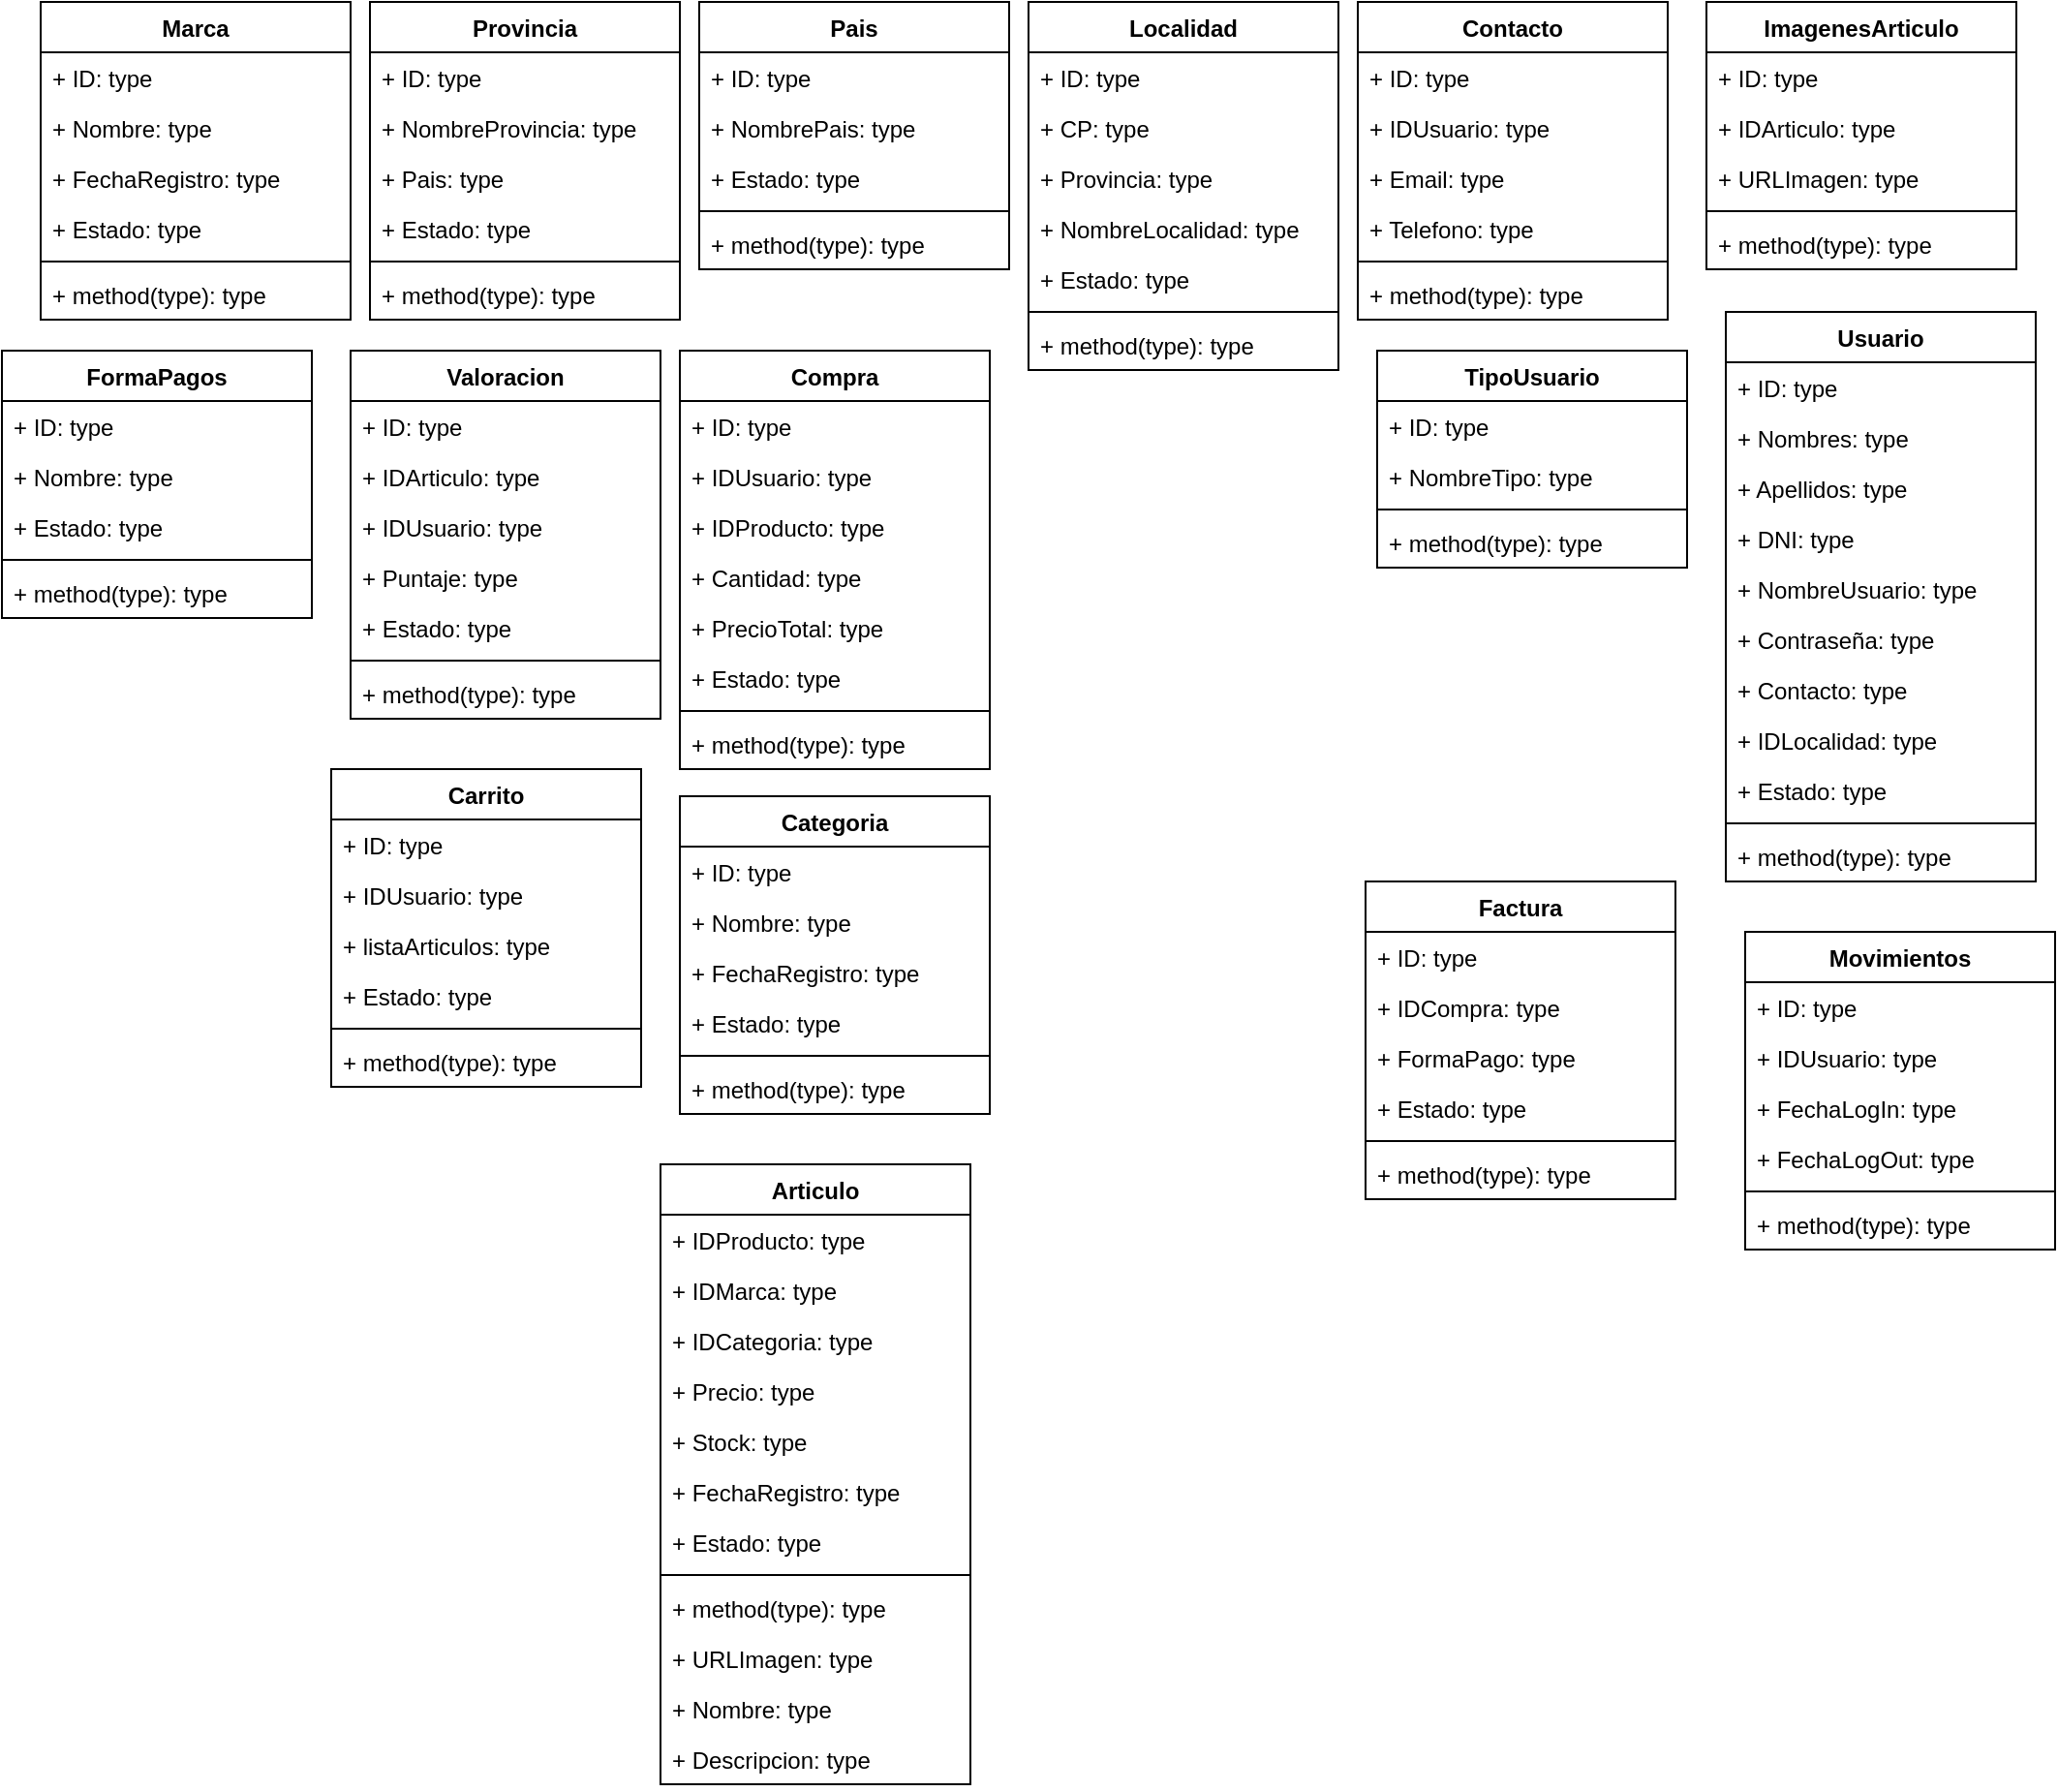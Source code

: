 <mxfile version="19.0.3" type="device"><diagram id="C5RBs43oDa-KdzZeNtuy" name="Page-1"><mxGraphModel dx="2009" dy="1751" grid="1" gridSize="10" guides="1" tooltips="1" connect="1" arrows="1" fold="1" page="1" pageScale="1" pageWidth="827" pageHeight="1169" math="0" shadow="0"><root><mxCell id="WIyWlLk6GJQsqaUBKTNV-0"/><mxCell id="WIyWlLk6GJQsqaUBKTNV-1" parent="WIyWlLk6GJQsqaUBKTNV-0"/><mxCell id="viKCft9GVTSBlBhjGcUB-1" value="Articulo" style="swimlane;fontStyle=1;align=center;verticalAlign=top;childLayout=stackLayout;horizontal=1;startSize=26;horizontalStack=0;resizeParent=1;resizeParentMax=0;resizeLast=0;collapsible=1;marginBottom=0;" parent="WIyWlLk6GJQsqaUBKTNV-1" vertex="1"><mxGeometry x="50" y="90" width="160" height="320" as="geometry"/></mxCell><mxCell id="viKCft9GVTSBlBhjGcUB-2" value="+ IDProducto: type" style="text;strokeColor=none;fillColor=none;align=left;verticalAlign=top;spacingLeft=4;spacingRight=4;overflow=hidden;rotatable=0;points=[[0,0.5],[1,0.5]];portConstraint=eastwest;" parent="viKCft9GVTSBlBhjGcUB-1" vertex="1"><mxGeometry y="26" width="160" height="26" as="geometry"/></mxCell><mxCell id="viKCft9GVTSBlBhjGcUB-24" value="+ IDMarca: type" style="text;strokeColor=none;fillColor=none;align=left;verticalAlign=top;spacingLeft=4;spacingRight=4;overflow=hidden;rotatable=0;points=[[0,0.5],[1,0.5]];portConstraint=eastwest;" parent="viKCft9GVTSBlBhjGcUB-1" vertex="1"><mxGeometry y="52" width="160" height="26" as="geometry"/></mxCell><mxCell id="viKCft9GVTSBlBhjGcUB-28" value="+ IDCategoria: type" style="text;strokeColor=none;fillColor=none;align=left;verticalAlign=top;spacingLeft=4;spacingRight=4;overflow=hidden;rotatable=0;points=[[0,0.5],[1,0.5]];portConstraint=eastwest;" parent="viKCft9GVTSBlBhjGcUB-1" vertex="1"><mxGeometry y="78" width="160" height="26" as="geometry"/></mxCell><mxCell id="viKCft9GVTSBlBhjGcUB-27" value="+ Precio: type" style="text;strokeColor=none;fillColor=none;align=left;verticalAlign=top;spacingLeft=4;spacingRight=4;overflow=hidden;rotatable=0;points=[[0,0.5],[1,0.5]];portConstraint=eastwest;" parent="viKCft9GVTSBlBhjGcUB-1" vertex="1"><mxGeometry y="104" width="160" height="26" as="geometry"/></mxCell><mxCell id="viKCft9GVTSBlBhjGcUB-21" value="+ Stock: type" style="text;strokeColor=none;fillColor=none;align=left;verticalAlign=top;spacingLeft=4;spacingRight=4;overflow=hidden;rotatable=0;points=[[0,0.5],[1,0.5]];portConstraint=eastwest;" parent="viKCft9GVTSBlBhjGcUB-1" vertex="1"><mxGeometry y="130" width="160" height="26" as="geometry"/></mxCell><mxCell id="viKCft9GVTSBlBhjGcUB-29" value="+ FechaRegistro: type" style="text;strokeColor=none;fillColor=none;align=left;verticalAlign=top;spacingLeft=4;spacingRight=4;overflow=hidden;rotatable=0;points=[[0,0.5],[1,0.5]];portConstraint=eastwest;" parent="viKCft9GVTSBlBhjGcUB-1" vertex="1"><mxGeometry y="156" width="160" height="26" as="geometry"/></mxCell><mxCell id="viKCft9GVTSBlBhjGcUB-31" value="+ Estado: type" style="text;strokeColor=none;fillColor=none;align=left;verticalAlign=top;spacingLeft=4;spacingRight=4;overflow=hidden;rotatable=0;points=[[0,0.5],[1,0.5]];portConstraint=eastwest;" parent="viKCft9GVTSBlBhjGcUB-1" vertex="1"><mxGeometry y="182" width="160" height="26" as="geometry"/></mxCell><mxCell id="viKCft9GVTSBlBhjGcUB-3" value="" style="line;strokeWidth=1;fillColor=none;align=left;verticalAlign=middle;spacingTop=-1;spacingLeft=3;spacingRight=3;rotatable=0;labelPosition=right;points=[];portConstraint=eastwest;" parent="viKCft9GVTSBlBhjGcUB-1" vertex="1"><mxGeometry y="208" width="160" height="8" as="geometry"/></mxCell><mxCell id="viKCft9GVTSBlBhjGcUB-4" value="+ method(type): type" style="text;strokeColor=none;fillColor=none;align=left;verticalAlign=top;spacingLeft=4;spacingRight=4;overflow=hidden;rotatable=0;points=[[0,0.5],[1,0.5]];portConstraint=eastwest;" parent="viKCft9GVTSBlBhjGcUB-1" vertex="1"><mxGeometry y="216" width="160" height="26" as="geometry"/></mxCell><mxCell id="viKCft9GVTSBlBhjGcUB-22" value="+ URLImagen: type" style="text;strokeColor=none;fillColor=none;align=left;verticalAlign=top;spacingLeft=4;spacingRight=4;overflow=hidden;rotatable=0;points=[[0,0.5],[1,0.5]];portConstraint=eastwest;" parent="viKCft9GVTSBlBhjGcUB-1" vertex="1"><mxGeometry y="242" width="160" height="26" as="geometry"/></mxCell><mxCell id="viKCft9GVTSBlBhjGcUB-26" value="+ Nombre: type" style="text;strokeColor=none;fillColor=none;align=left;verticalAlign=top;spacingLeft=4;spacingRight=4;overflow=hidden;rotatable=0;points=[[0,0.5],[1,0.5]];portConstraint=eastwest;" parent="viKCft9GVTSBlBhjGcUB-1" vertex="1"><mxGeometry y="268" width="160" height="26" as="geometry"/></mxCell><mxCell id="viKCft9GVTSBlBhjGcUB-23" value="+ Descripcion: type" style="text;strokeColor=none;fillColor=none;align=left;verticalAlign=top;spacingLeft=4;spacingRight=4;overflow=hidden;rotatable=0;points=[[0,0.5],[1,0.5]];portConstraint=eastwest;" parent="viKCft9GVTSBlBhjGcUB-1" vertex="1"><mxGeometry y="294" width="160" height="26" as="geometry"/></mxCell><mxCell id="viKCft9GVTSBlBhjGcUB-5" value="Marca" style="swimlane;fontStyle=1;align=center;verticalAlign=top;childLayout=stackLayout;horizontal=1;startSize=26;horizontalStack=0;resizeParent=1;resizeParentMax=0;resizeLast=0;collapsible=1;marginBottom=0;" parent="WIyWlLk6GJQsqaUBKTNV-1" vertex="1"><mxGeometry x="-270" y="-510" width="160" height="164" as="geometry"/></mxCell><mxCell id="viKCft9GVTSBlBhjGcUB-6" value="+ ID: type" style="text;strokeColor=none;fillColor=none;align=left;verticalAlign=top;spacingLeft=4;spacingRight=4;overflow=hidden;rotatable=0;points=[[0,0.5],[1,0.5]];portConstraint=eastwest;" parent="viKCft9GVTSBlBhjGcUB-5" vertex="1"><mxGeometry y="26" width="160" height="26" as="geometry"/></mxCell><mxCell id="viKCft9GVTSBlBhjGcUB-34" value="+ Nombre: type" style="text;strokeColor=none;fillColor=none;align=left;verticalAlign=top;spacingLeft=4;spacingRight=4;overflow=hidden;rotatable=0;points=[[0,0.5],[1,0.5]];portConstraint=eastwest;" parent="viKCft9GVTSBlBhjGcUB-5" vertex="1"><mxGeometry y="52" width="160" height="26" as="geometry"/></mxCell><mxCell id="viKCft9GVTSBlBhjGcUB-35" value="+ FechaRegistro: type" style="text;strokeColor=none;fillColor=none;align=left;verticalAlign=top;spacingLeft=4;spacingRight=4;overflow=hidden;rotatable=0;points=[[0,0.5],[1,0.5]];portConstraint=eastwest;" parent="viKCft9GVTSBlBhjGcUB-5" vertex="1"><mxGeometry y="78" width="160" height="26" as="geometry"/></mxCell><mxCell id="viKCft9GVTSBlBhjGcUB-33" value="+ Estado: type" style="text;strokeColor=none;fillColor=none;align=left;verticalAlign=top;spacingLeft=4;spacingRight=4;overflow=hidden;rotatable=0;points=[[0,0.5],[1,0.5]];portConstraint=eastwest;" parent="viKCft9GVTSBlBhjGcUB-5" vertex="1"><mxGeometry y="104" width="160" height="26" as="geometry"/></mxCell><mxCell id="viKCft9GVTSBlBhjGcUB-7" value="" style="line;strokeWidth=1;fillColor=none;align=left;verticalAlign=middle;spacingTop=-1;spacingLeft=3;spacingRight=3;rotatable=0;labelPosition=right;points=[];portConstraint=eastwest;" parent="viKCft9GVTSBlBhjGcUB-5" vertex="1"><mxGeometry y="130" width="160" height="8" as="geometry"/></mxCell><mxCell id="viKCft9GVTSBlBhjGcUB-8" value="+ method(type): type" style="text;strokeColor=none;fillColor=none;align=left;verticalAlign=top;spacingLeft=4;spacingRight=4;overflow=hidden;rotatable=0;points=[[0,0.5],[1,0.5]];portConstraint=eastwest;" parent="viKCft9GVTSBlBhjGcUB-5" vertex="1"><mxGeometry y="138" width="160" height="26" as="geometry"/></mxCell><mxCell id="viKCft9GVTSBlBhjGcUB-9" value="Categoria" style="swimlane;fontStyle=1;align=center;verticalAlign=top;childLayout=stackLayout;horizontal=1;startSize=26;horizontalStack=0;resizeParent=1;resizeParentMax=0;resizeLast=0;collapsible=1;marginBottom=0;" parent="WIyWlLk6GJQsqaUBKTNV-1" vertex="1"><mxGeometry x="60" y="-100" width="160" height="164" as="geometry"/></mxCell><mxCell id="viKCft9GVTSBlBhjGcUB-10" value="+ ID: type" style="text;strokeColor=none;fillColor=none;align=left;verticalAlign=top;spacingLeft=4;spacingRight=4;overflow=hidden;rotatable=0;points=[[0,0.5],[1,0.5]];portConstraint=eastwest;" parent="viKCft9GVTSBlBhjGcUB-9" vertex="1"><mxGeometry y="26" width="160" height="26" as="geometry"/></mxCell><mxCell id="viKCft9GVTSBlBhjGcUB-36" value="+ Nombre: type" style="text;strokeColor=none;fillColor=none;align=left;verticalAlign=top;spacingLeft=4;spacingRight=4;overflow=hidden;rotatable=0;points=[[0,0.5],[1,0.5]];portConstraint=eastwest;" parent="viKCft9GVTSBlBhjGcUB-9" vertex="1"><mxGeometry y="52" width="160" height="26" as="geometry"/></mxCell><mxCell id="viKCft9GVTSBlBhjGcUB-37" value="+ FechaRegistro: type" style="text;strokeColor=none;fillColor=none;align=left;verticalAlign=top;spacingLeft=4;spacingRight=4;overflow=hidden;rotatable=0;points=[[0,0.5],[1,0.5]];portConstraint=eastwest;" parent="viKCft9GVTSBlBhjGcUB-9" vertex="1"><mxGeometry y="78" width="160" height="26" as="geometry"/></mxCell><mxCell id="viKCft9GVTSBlBhjGcUB-38" value="+ Estado: type" style="text;strokeColor=none;fillColor=none;align=left;verticalAlign=top;spacingLeft=4;spacingRight=4;overflow=hidden;rotatable=0;points=[[0,0.5],[1,0.5]];portConstraint=eastwest;" parent="viKCft9GVTSBlBhjGcUB-9" vertex="1"><mxGeometry y="104" width="160" height="26" as="geometry"/></mxCell><mxCell id="viKCft9GVTSBlBhjGcUB-11" value="" style="line;strokeWidth=1;fillColor=none;align=left;verticalAlign=middle;spacingTop=-1;spacingLeft=3;spacingRight=3;rotatable=0;labelPosition=right;points=[];portConstraint=eastwest;" parent="viKCft9GVTSBlBhjGcUB-9" vertex="1"><mxGeometry y="130" width="160" height="8" as="geometry"/></mxCell><mxCell id="viKCft9GVTSBlBhjGcUB-12" value="+ method(type): type" style="text;strokeColor=none;fillColor=none;align=left;verticalAlign=top;spacingLeft=4;spacingRight=4;overflow=hidden;rotatable=0;points=[[0,0.5],[1,0.5]];portConstraint=eastwest;" parent="viKCft9GVTSBlBhjGcUB-9" vertex="1"><mxGeometry y="138" width="160" height="26" as="geometry"/></mxCell><mxCell id="viKCft9GVTSBlBhjGcUB-13" value="Carrito" style="swimlane;fontStyle=1;align=center;verticalAlign=top;childLayout=stackLayout;horizontal=1;startSize=26;horizontalStack=0;resizeParent=1;resizeParentMax=0;resizeLast=0;collapsible=1;marginBottom=0;" parent="WIyWlLk6GJQsqaUBKTNV-1" vertex="1"><mxGeometry x="-120" y="-114" width="160" height="164" as="geometry"/></mxCell><mxCell id="viKCft9GVTSBlBhjGcUB-14" value="+ ID: type" style="text;strokeColor=none;fillColor=none;align=left;verticalAlign=top;spacingLeft=4;spacingRight=4;overflow=hidden;rotatable=0;points=[[0,0.5],[1,0.5]];portConstraint=eastwest;" parent="viKCft9GVTSBlBhjGcUB-13" vertex="1"><mxGeometry y="26" width="160" height="26" as="geometry"/></mxCell><mxCell id="viKCft9GVTSBlBhjGcUB-39" value="+ IDUsuario: type" style="text;strokeColor=none;fillColor=none;align=left;verticalAlign=top;spacingLeft=4;spacingRight=4;overflow=hidden;rotatable=0;points=[[0,0.5],[1,0.5]];portConstraint=eastwest;" parent="viKCft9GVTSBlBhjGcUB-13" vertex="1"><mxGeometry y="52" width="160" height="26" as="geometry"/></mxCell><mxCell id="viKCft9GVTSBlBhjGcUB-40" value="+ listaArticulos: type" style="text;strokeColor=none;fillColor=none;align=left;verticalAlign=top;spacingLeft=4;spacingRight=4;overflow=hidden;rotatable=0;points=[[0,0.5],[1,0.5]];portConstraint=eastwest;" parent="viKCft9GVTSBlBhjGcUB-13" vertex="1"><mxGeometry y="78" width="160" height="26" as="geometry"/></mxCell><mxCell id="xOMj_ARB8Mjc3hyFYVO3-38" value="+ Estado: type" style="text;strokeColor=none;fillColor=none;align=left;verticalAlign=top;spacingLeft=4;spacingRight=4;overflow=hidden;rotatable=0;points=[[0,0.5],[1,0.5]];portConstraint=eastwest;" parent="viKCft9GVTSBlBhjGcUB-13" vertex="1"><mxGeometry y="104" width="160" height="26" as="geometry"/></mxCell><mxCell id="viKCft9GVTSBlBhjGcUB-15" value="" style="line;strokeWidth=1;fillColor=none;align=left;verticalAlign=middle;spacingTop=-1;spacingLeft=3;spacingRight=3;rotatable=0;labelPosition=right;points=[];portConstraint=eastwest;" parent="viKCft9GVTSBlBhjGcUB-13" vertex="1"><mxGeometry y="130" width="160" height="8" as="geometry"/></mxCell><mxCell id="viKCft9GVTSBlBhjGcUB-16" value="+ method(type): type" style="text;strokeColor=none;fillColor=none;align=left;verticalAlign=top;spacingLeft=4;spacingRight=4;overflow=hidden;rotatable=0;points=[[0,0.5],[1,0.5]];portConstraint=eastwest;" parent="viKCft9GVTSBlBhjGcUB-13" vertex="1"><mxGeometry y="138" width="160" height="26" as="geometry"/></mxCell><mxCell id="viKCft9GVTSBlBhjGcUB-17" value="Compra" style="swimlane;fontStyle=1;align=center;verticalAlign=top;childLayout=stackLayout;horizontal=1;startSize=26;horizontalStack=0;resizeParent=1;resizeParentMax=0;resizeLast=0;collapsible=1;marginBottom=0;" parent="WIyWlLk6GJQsqaUBKTNV-1" vertex="1"><mxGeometry x="60" y="-330" width="160" height="216" as="geometry"/></mxCell><mxCell id="viKCft9GVTSBlBhjGcUB-18" value="+ ID: type" style="text;strokeColor=none;fillColor=none;align=left;verticalAlign=top;spacingLeft=4;spacingRight=4;overflow=hidden;rotatable=0;points=[[0,0.5],[1,0.5]];portConstraint=eastwest;" parent="viKCft9GVTSBlBhjGcUB-17" vertex="1"><mxGeometry y="26" width="160" height="26" as="geometry"/></mxCell><mxCell id="xOMj_ARB8Mjc3hyFYVO3-39" value="+ IDUsuario: type" style="text;strokeColor=none;fillColor=none;align=left;verticalAlign=top;spacingLeft=4;spacingRight=4;overflow=hidden;rotatable=0;points=[[0,0.5],[1,0.5]];portConstraint=eastwest;" parent="viKCft9GVTSBlBhjGcUB-17" vertex="1"><mxGeometry y="52" width="160" height="26" as="geometry"/></mxCell><mxCell id="xOMj_ARB8Mjc3hyFYVO3-55" value="+ IDProducto: type" style="text;strokeColor=none;fillColor=none;align=left;verticalAlign=top;spacingLeft=4;spacingRight=4;overflow=hidden;rotatable=0;points=[[0,0.5],[1,0.5]];portConstraint=eastwest;" parent="viKCft9GVTSBlBhjGcUB-17" vertex="1"><mxGeometry y="78" width="160" height="26" as="geometry"/></mxCell><mxCell id="xOMj_ARB8Mjc3hyFYVO3-43" value="+ Cantidad: type" style="text;strokeColor=none;fillColor=none;align=left;verticalAlign=top;spacingLeft=4;spacingRight=4;overflow=hidden;rotatable=0;points=[[0,0.5],[1,0.5]];portConstraint=eastwest;" parent="viKCft9GVTSBlBhjGcUB-17" vertex="1"><mxGeometry y="104" width="160" height="26" as="geometry"/></mxCell><mxCell id="xOMj_ARB8Mjc3hyFYVO3-45" value="+ PrecioTotal: type" style="text;strokeColor=none;fillColor=none;align=left;verticalAlign=top;spacingLeft=4;spacingRight=4;overflow=hidden;rotatable=0;points=[[0,0.5],[1,0.5]];portConstraint=eastwest;" parent="viKCft9GVTSBlBhjGcUB-17" vertex="1"><mxGeometry y="130" width="160" height="26" as="geometry"/></mxCell><mxCell id="xOMj_ARB8Mjc3hyFYVO3-40" value="+ Estado: type" style="text;strokeColor=none;fillColor=none;align=left;verticalAlign=top;spacingLeft=4;spacingRight=4;overflow=hidden;rotatable=0;points=[[0,0.5],[1,0.5]];portConstraint=eastwest;" parent="viKCft9GVTSBlBhjGcUB-17" vertex="1"><mxGeometry y="156" width="160" height="26" as="geometry"/></mxCell><mxCell id="viKCft9GVTSBlBhjGcUB-19" value="" style="line;strokeWidth=1;fillColor=none;align=left;verticalAlign=middle;spacingTop=-1;spacingLeft=3;spacingRight=3;rotatable=0;labelPosition=right;points=[];portConstraint=eastwest;" parent="viKCft9GVTSBlBhjGcUB-17" vertex="1"><mxGeometry y="182" width="160" height="8" as="geometry"/></mxCell><mxCell id="viKCft9GVTSBlBhjGcUB-20" value="+ method(type): type" style="text;strokeColor=none;fillColor=none;align=left;verticalAlign=top;spacingLeft=4;spacingRight=4;overflow=hidden;rotatable=0;points=[[0,0.5],[1,0.5]];portConstraint=eastwest;" parent="viKCft9GVTSBlBhjGcUB-17" vertex="1"><mxGeometry y="190" width="160" height="26" as="geometry"/></mxCell><mxCell id="viKCft9GVTSBlBhjGcUB-41" value="Usuario" style="swimlane;fontStyle=1;align=center;verticalAlign=top;childLayout=stackLayout;horizontal=1;startSize=26;horizontalStack=0;resizeParent=1;resizeParentMax=0;resizeLast=0;collapsible=1;marginBottom=0;" parent="WIyWlLk6GJQsqaUBKTNV-1" vertex="1"><mxGeometry x="600" y="-350" width="160" height="294" as="geometry"/></mxCell><mxCell id="viKCft9GVTSBlBhjGcUB-42" value="+ ID: type" style="text;strokeColor=none;fillColor=none;align=left;verticalAlign=top;spacingLeft=4;spacingRight=4;overflow=hidden;rotatable=0;points=[[0,0.5],[1,0.5]];portConstraint=eastwest;" parent="viKCft9GVTSBlBhjGcUB-41" vertex="1"><mxGeometry y="26" width="160" height="26" as="geometry"/></mxCell><mxCell id="viKCft9GVTSBlBhjGcUB-46" value="+ Nombres: type" style="text;strokeColor=none;fillColor=none;align=left;verticalAlign=top;spacingLeft=4;spacingRight=4;overflow=hidden;rotatable=0;points=[[0,0.5],[1,0.5]];portConstraint=eastwest;" parent="viKCft9GVTSBlBhjGcUB-41" vertex="1"><mxGeometry y="52" width="160" height="26" as="geometry"/></mxCell><mxCell id="viKCft9GVTSBlBhjGcUB-47" value="+ Apellidos: type" style="text;strokeColor=none;fillColor=none;align=left;verticalAlign=top;spacingLeft=4;spacingRight=4;overflow=hidden;rotatable=0;points=[[0,0.5],[1,0.5]];portConstraint=eastwest;" parent="viKCft9GVTSBlBhjGcUB-41" vertex="1"><mxGeometry y="78" width="160" height="26" as="geometry"/></mxCell><mxCell id="xOMj_ARB8Mjc3hyFYVO3-2" value="+ DNI: type" style="text;strokeColor=none;fillColor=none;align=left;verticalAlign=top;spacingLeft=4;spacingRight=4;overflow=hidden;rotatable=0;points=[[0,0.5],[1,0.5]];portConstraint=eastwest;" parent="viKCft9GVTSBlBhjGcUB-41" vertex="1"><mxGeometry y="104" width="160" height="26" as="geometry"/></mxCell><mxCell id="xOMj_ARB8Mjc3hyFYVO3-1" value="+ NombreUsuario: type" style="text;strokeColor=none;fillColor=none;align=left;verticalAlign=top;spacingLeft=4;spacingRight=4;overflow=hidden;rotatable=0;points=[[0,0.5],[1,0.5]];portConstraint=eastwest;" parent="viKCft9GVTSBlBhjGcUB-41" vertex="1"><mxGeometry y="130" width="160" height="26" as="geometry"/></mxCell><mxCell id="xOMj_ARB8Mjc3hyFYVO3-0" value="+ Contraseña: type" style="text;strokeColor=none;fillColor=none;align=left;verticalAlign=top;spacingLeft=4;spacingRight=4;overflow=hidden;rotatable=0;points=[[0,0.5],[1,0.5]];portConstraint=eastwest;" parent="viKCft9GVTSBlBhjGcUB-41" vertex="1"><mxGeometry y="156" width="160" height="26" as="geometry"/></mxCell><mxCell id="viKCft9GVTSBlBhjGcUB-45" value="+ Contacto: type" style="text;strokeColor=none;fillColor=none;align=left;verticalAlign=top;spacingLeft=4;spacingRight=4;overflow=hidden;rotatable=0;points=[[0,0.5],[1,0.5]];portConstraint=eastwest;" parent="viKCft9GVTSBlBhjGcUB-41" vertex="1"><mxGeometry y="182" width="160" height="26" as="geometry"/></mxCell><mxCell id="xOMj_ARB8Mjc3hyFYVO3-14" value="+ IDLocalidad: type" style="text;strokeColor=none;fillColor=none;align=left;verticalAlign=top;spacingLeft=4;spacingRight=4;overflow=hidden;rotatable=0;points=[[0,0.5],[1,0.5]];portConstraint=eastwest;" parent="viKCft9GVTSBlBhjGcUB-41" vertex="1"><mxGeometry y="208" width="160" height="26" as="geometry"/></mxCell><mxCell id="xOMj_ARB8Mjc3hyFYVO3-5" value="+ Estado: type" style="text;strokeColor=none;fillColor=none;align=left;verticalAlign=top;spacingLeft=4;spacingRight=4;overflow=hidden;rotatable=0;points=[[0,0.5],[1,0.5]];portConstraint=eastwest;" parent="viKCft9GVTSBlBhjGcUB-41" vertex="1"><mxGeometry y="234" width="160" height="26" as="geometry"/></mxCell><mxCell id="viKCft9GVTSBlBhjGcUB-43" value="" style="line;strokeWidth=1;fillColor=none;align=left;verticalAlign=middle;spacingTop=-1;spacingLeft=3;spacingRight=3;rotatable=0;labelPosition=right;points=[];portConstraint=eastwest;" parent="viKCft9GVTSBlBhjGcUB-41" vertex="1"><mxGeometry y="260" width="160" height="8" as="geometry"/></mxCell><mxCell id="viKCft9GVTSBlBhjGcUB-44" value="+ method(type): type" style="text;strokeColor=none;fillColor=none;align=left;verticalAlign=top;spacingLeft=4;spacingRight=4;overflow=hidden;rotatable=0;points=[[0,0.5],[1,0.5]];portConstraint=eastwest;" parent="viKCft9GVTSBlBhjGcUB-41" vertex="1"><mxGeometry y="268" width="160" height="26" as="geometry"/></mxCell><mxCell id="viKCft9GVTSBlBhjGcUB-48" value="Factura" style="swimlane;fontStyle=1;align=center;verticalAlign=top;childLayout=stackLayout;horizontal=1;startSize=26;horizontalStack=0;resizeParent=1;resizeParentMax=0;resizeLast=0;collapsible=1;marginBottom=0;" parent="WIyWlLk6GJQsqaUBKTNV-1" vertex="1"><mxGeometry x="414" y="-56" width="160" height="164" as="geometry"/></mxCell><mxCell id="viKCft9GVTSBlBhjGcUB-49" value="+ ID: type" style="text;strokeColor=none;fillColor=none;align=left;verticalAlign=top;spacingLeft=4;spacingRight=4;overflow=hidden;rotatable=0;points=[[0,0.5],[1,0.5]];portConstraint=eastwest;" parent="viKCft9GVTSBlBhjGcUB-48" vertex="1"><mxGeometry y="26" width="160" height="26" as="geometry"/></mxCell><mxCell id="xOMj_ARB8Mjc3hyFYVO3-57" value="+ IDCompra: type" style="text;strokeColor=none;fillColor=none;align=left;verticalAlign=top;spacingLeft=4;spacingRight=4;overflow=hidden;rotatable=0;points=[[0,0.5],[1,0.5]];portConstraint=eastwest;" parent="viKCft9GVTSBlBhjGcUB-48" vertex="1"><mxGeometry y="52" width="160" height="26" as="geometry"/></mxCell><mxCell id="xOMj_ARB8Mjc3hyFYVO3-59" value="+ FormaPago: type" style="text;strokeColor=none;fillColor=none;align=left;verticalAlign=top;spacingLeft=4;spacingRight=4;overflow=hidden;rotatable=0;points=[[0,0.5],[1,0.5]];portConstraint=eastwest;" parent="viKCft9GVTSBlBhjGcUB-48" vertex="1"><mxGeometry y="78" width="160" height="26" as="geometry"/></mxCell><mxCell id="xOMj_ARB8Mjc3hyFYVO3-56" value="+ Estado: type" style="text;strokeColor=none;fillColor=none;align=left;verticalAlign=top;spacingLeft=4;spacingRight=4;overflow=hidden;rotatable=0;points=[[0,0.5],[1,0.5]];portConstraint=eastwest;" parent="viKCft9GVTSBlBhjGcUB-48" vertex="1"><mxGeometry y="104" width="160" height="26" as="geometry"/></mxCell><mxCell id="viKCft9GVTSBlBhjGcUB-50" value="" style="line;strokeWidth=1;fillColor=none;align=left;verticalAlign=middle;spacingTop=-1;spacingLeft=3;spacingRight=3;rotatable=0;labelPosition=right;points=[];portConstraint=eastwest;" parent="viKCft9GVTSBlBhjGcUB-48" vertex="1"><mxGeometry y="130" width="160" height="8" as="geometry"/></mxCell><mxCell id="viKCft9GVTSBlBhjGcUB-51" value="+ method(type): type" style="text;strokeColor=none;fillColor=none;align=left;verticalAlign=top;spacingLeft=4;spacingRight=4;overflow=hidden;rotatable=0;points=[[0,0.5],[1,0.5]];portConstraint=eastwest;" parent="viKCft9GVTSBlBhjGcUB-48" vertex="1"><mxGeometry y="138" width="160" height="26" as="geometry"/></mxCell><mxCell id="viKCft9GVTSBlBhjGcUB-52" value="TipoUsuario" style="swimlane;fontStyle=1;align=center;verticalAlign=top;childLayout=stackLayout;horizontal=1;startSize=26;horizontalStack=0;resizeParent=1;resizeParentMax=0;resizeLast=0;collapsible=1;marginBottom=0;" parent="WIyWlLk6GJQsqaUBKTNV-1" vertex="1"><mxGeometry x="420" y="-330" width="160" height="112" as="geometry"/></mxCell><mxCell id="viKCft9GVTSBlBhjGcUB-53" value="+ ID: type" style="text;strokeColor=none;fillColor=none;align=left;verticalAlign=top;spacingLeft=4;spacingRight=4;overflow=hidden;rotatable=0;points=[[0,0.5],[1,0.5]];portConstraint=eastwest;" parent="viKCft9GVTSBlBhjGcUB-52" vertex="1"><mxGeometry y="26" width="160" height="26" as="geometry"/></mxCell><mxCell id="xOMj_ARB8Mjc3hyFYVO3-60" value="+ NombreTipo: type" style="text;strokeColor=none;fillColor=none;align=left;verticalAlign=top;spacingLeft=4;spacingRight=4;overflow=hidden;rotatable=0;points=[[0,0.5],[1,0.5]];portConstraint=eastwest;" parent="viKCft9GVTSBlBhjGcUB-52" vertex="1"><mxGeometry y="52" width="160" height="26" as="geometry"/></mxCell><mxCell id="viKCft9GVTSBlBhjGcUB-54" value="" style="line;strokeWidth=1;fillColor=none;align=left;verticalAlign=middle;spacingTop=-1;spacingLeft=3;spacingRight=3;rotatable=0;labelPosition=right;points=[];portConstraint=eastwest;" parent="viKCft9GVTSBlBhjGcUB-52" vertex="1"><mxGeometry y="78" width="160" height="8" as="geometry"/></mxCell><mxCell id="viKCft9GVTSBlBhjGcUB-55" value="+ method(type): type" style="text;strokeColor=none;fillColor=none;align=left;verticalAlign=top;spacingLeft=4;spacingRight=4;overflow=hidden;rotatable=0;points=[[0,0.5],[1,0.5]];portConstraint=eastwest;" parent="viKCft9GVTSBlBhjGcUB-52" vertex="1"><mxGeometry y="86" width="160" height="26" as="geometry"/></mxCell><mxCell id="viKCft9GVTSBlBhjGcUB-56" value="Movimientos" style="swimlane;fontStyle=1;align=center;verticalAlign=top;childLayout=stackLayout;horizontal=1;startSize=26;horizontalStack=0;resizeParent=1;resizeParentMax=0;resizeLast=0;collapsible=1;marginBottom=0;" parent="WIyWlLk6GJQsqaUBKTNV-1" vertex="1"><mxGeometry x="610" y="-30" width="160" height="164" as="geometry"/></mxCell><mxCell id="viKCft9GVTSBlBhjGcUB-57" value="+ ID: type" style="text;strokeColor=none;fillColor=none;align=left;verticalAlign=top;spacingLeft=4;spacingRight=4;overflow=hidden;rotatable=0;points=[[0,0.5],[1,0.5]];portConstraint=eastwest;" parent="viKCft9GVTSBlBhjGcUB-56" vertex="1"><mxGeometry y="26" width="160" height="26" as="geometry"/></mxCell><mxCell id="xOMj_ARB8Mjc3hyFYVO3-61" value="+ IDUsuario: type" style="text;strokeColor=none;fillColor=none;align=left;verticalAlign=top;spacingLeft=4;spacingRight=4;overflow=hidden;rotatable=0;points=[[0,0.5],[1,0.5]];portConstraint=eastwest;" parent="viKCft9GVTSBlBhjGcUB-56" vertex="1"><mxGeometry y="52" width="160" height="26" as="geometry"/></mxCell><mxCell id="xOMj_ARB8Mjc3hyFYVO3-64" value="+ FechaLogIn: type" style="text;strokeColor=none;fillColor=none;align=left;verticalAlign=top;spacingLeft=4;spacingRight=4;overflow=hidden;rotatable=0;points=[[0,0.5],[1,0.5]];portConstraint=eastwest;" parent="viKCft9GVTSBlBhjGcUB-56" vertex="1"><mxGeometry y="78" width="160" height="26" as="geometry"/></mxCell><mxCell id="xOMj_ARB8Mjc3hyFYVO3-63" value="+ FechaLogOut: type" style="text;strokeColor=none;fillColor=none;align=left;verticalAlign=top;spacingLeft=4;spacingRight=4;overflow=hidden;rotatable=0;points=[[0,0.5],[1,0.5]];portConstraint=eastwest;" parent="viKCft9GVTSBlBhjGcUB-56" vertex="1"><mxGeometry y="104" width="160" height="26" as="geometry"/></mxCell><mxCell id="viKCft9GVTSBlBhjGcUB-58" value="" style="line;strokeWidth=1;fillColor=none;align=left;verticalAlign=middle;spacingTop=-1;spacingLeft=3;spacingRight=3;rotatable=0;labelPosition=right;points=[];portConstraint=eastwest;" parent="viKCft9GVTSBlBhjGcUB-56" vertex="1"><mxGeometry y="130" width="160" height="8" as="geometry"/></mxCell><mxCell id="viKCft9GVTSBlBhjGcUB-59" value="+ method(type): type" style="text;strokeColor=none;fillColor=none;align=left;verticalAlign=top;spacingLeft=4;spacingRight=4;overflow=hidden;rotatable=0;points=[[0,0.5],[1,0.5]];portConstraint=eastwest;" parent="viKCft9GVTSBlBhjGcUB-56" vertex="1"><mxGeometry y="138" width="160" height="26" as="geometry"/></mxCell><mxCell id="xOMj_ARB8Mjc3hyFYVO3-6" value="Contacto" style="swimlane;fontStyle=1;align=center;verticalAlign=top;childLayout=stackLayout;horizontal=1;startSize=26;horizontalStack=0;resizeParent=1;resizeParentMax=0;resizeLast=0;collapsible=1;marginBottom=0;" parent="WIyWlLk6GJQsqaUBKTNV-1" vertex="1"><mxGeometry x="410" y="-510" width="160" height="164" as="geometry"/></mxCell><mxCell id="xOMj_ARB8Mjc3hyFYVO3-7" value="+ ID: type" style="text;strokeColor=none;fillColor=none;align=left;verticalAlign=top;spacingLeft=4;spacingRight=4;overflow=hidden;rotatable=0;points=[[0,0.5],[1,0.5]];portConstraint=eastwest;" parent="xOMj_ARB8Mjc3hyFYVO3-6" vertex="1"><mxGeometry y="26" width="160" height="26" as="geometry"/></mxCell><mxCell id="xOMj_ARB8Mjc3hyFYVO3-36" value="+ IDUsuario: type" style="text;strokeColor=none;fillColor=none;align=left;verticalAlign=top;spacingLeft=4;spacingRight=4;overflow=hidden;rotatable=0;points=[[0,0.5],[1,0.5]];portConstraint=eastwest;" parent="xOMj_ARB8Mjc3hyFYVO3-6" vertex="1"><mxGeometry y="52" width="160" height="26" as="geometry"/></mxCell><mxCell id="xOMj_ARB8Mjc3hyFYVO3-3" value="+ Email: type" style="text;strokeColor=none;fillColor=none;align=left;verticalAlign=top;spacingLeft=4;spacingRight=4;overflow=hidden;rotatable=0;points=[[0,0.5],[1,0.5]];portConstraint=eastwest;" parent="xOMj_ARB8Mjc3hyFYVO3-6" vertex="1"><mxGeometry y="78" width="160" height="26" as="geometry"/></mxCell><mxCell id="xOMj_ARB8Mjc3hyFYVO3-4" value="+ Telefono: type" style="text;strokeColor=none;fillColor=none;align=left;verticalAlign=top;spacingLeft=4;spacingRight=4;overflow=hidden;rotatable=0;points=[[0,0.5],[1,0.5]];portConstraint=eastwest;" parent="xOMj_ARB8Mjc3hyFYVO3-6" vertex="1"><mxGeometry y="104" width="160" height="26" as="geometry"/></mxCell><mxCell id="xOMj_ARB8Mjc3hyFYVO3-8" value="" style="line;strokeWidth=1;fillColor=none;align=left;verticalAlign=middle;spacingTop=-1;spacingLeft=3;spacingRight=3;rotatable=0;labelPosition=right;points=[];portConstraint=eastwest;" parent="xOMj_ARB8Mjc3hyFYVO3-6" vertex="1"><mxGeometry y="130" width="160" height="8" as="geometry"/></mxCell><mxCell id="xOMj_ARB8Mjc3hyFYVO3-9" value="+ method(type): type" style="text;strokeColor=none;fillColor=none;align=left;verticalAlign=top;spacingLeft=4;spacingRight=4;overflow=hidden;rotatable=0;points=[[0,0.5],[1,0.5]];portConstraint=eastwest;" parent="xOMj_ARB8Mjc3hyFYVO3-6" vertex="1"><mxGeometry y="138" width="160" height="26" as="geometry"/></mxCell><mxCell id="xOMj_ARB8Mjc3hyFYVO3-15" value="Localidad" style="swimlane;fontStyle=1;align=center;verticalAlign=top;childLayout=stackLayout;horizontal=1;startSize=26;horizontalStack=0;resizeParent=1;resizeParentMax=0;resizeLast=0;collapsible=1;marginBottom=0;" parent="WIyWlLk6GJQsqaUBKTNV-1" vertex="1"><mxGeometry x="240" y="-510" width="160" height="190" as="geometry"/></mxCell><mxCell id="xOMj_ARB8Mjc3hyFYVO3-16" value="+ ID: type" style="text;strokeColor=none;fillColor=none;align=left;verticalAlign=top;spacingLeft=4;spacingRight=4;overflow=hidden;rotatable=0;points=[[0,0.5],[1,0.5]];portConstraint=eastwest;" parent="xOMj_ARB8Mjc3hyFYVO3-15" vertex="1"><mxGeometry y="26" width="160" height="26" as="geometry"/></mxCell><mxCell id="xOMj_ARB8Mjc3hyFYVO3-18" value="+ CP: type" style="text;strokeColor=none;fillColor=none;align=left;verticalAlign=top;spacingLeft=4;spacingRight=4;overflow=hidden;rotatable=0;points=[[0,0.5],[1,0.5]];portConstraint=eastwest;" parent="xOMj_ARB8Mjc3hyFYVO3-15" vertex="1"><mxGeometry y="52" width="160" height="26" as="geometry"/></mxCell><mxCell id="xOMj_ARB8Mjc3hyFYVO3-17" value="+ Provincia: type" style="text;strokeColor=none;fillColor=none;align=left;verticalAlign=top;spacingLeft=4;spacingRight=4;overflow=hidden;rotatable=0;points=[[0,0.5],[1,0.5]];portConstraint=eastwest;" parent="xOMj_ARB8Mjc3hyFYVO3-15" vertex="1"><mxGeometry y="78" width="160" height="26" as="geometry"/></mxCell><mxCell id="xOMj_ARB8Mjc3hyFYVO3-27" value="+ NombreLocalidad: type" style="text;strokeColor=none;fillColor=none;align=left;verticalAlign=top;spacingLeft=4;spacingRight=4;overflow=hidden;rotatable=0;points=[[0,0.5],[1,0.5]];portConstraint=eastwest;" parent="xOMj_ARB8Mjc3hyFYVO3-15" vertex="1"><mxGeometry y="104" width="160" height="26" as="geometry"/></mxCell><mxCell id="xOMj_ARB8Mjc3hyFYVO3-35" value="+ Estado: type" style="text;strokeColor=none;fillColor=none;align=left;verticalAlign=top;spacingLeft=4;spacingRight=4;overflow=hidden;rotatable=0;points=[[0,0.5],[1,0.5]];portConstraint=eastwest;" parent="xOMj_ARB8Mjc3hyFYVO3-15" vertex="1"><mxGeometry y="130" width="160" height="26" as="geometry"/></mxCell><mxCell id="xOMj_ARB8Mjc3hyFYVO3-19" value="" style="line;strokeWidth=1;fillColor=none;align=left;verticalAlign=middle;spacingTop=-1;spacingLeft=3;spacingRight=3;rotatable=0;labelPosition=right;points=[];portConstraint=eastwest;" parent="xOMj_ARB8Mjc3hyFYVO3-15" vertex="1"><mxGeometry y="156" width="160" height="8" as="geometry"/></mxCell><mxCell id="xOMj_ARB8Mjc3hyFYVO3-20" value="+ method(type): type" style="text;strokeColor=none;fillColor=none;align=left;verticalAlign=top;spacingLeft=4;spacingRight=4;overflow=hidden;rotatable=0;points=[[0,0.5],[1,0.5]];portConstraint=eastwest;" parent="xOMj_ARB8Mjc3hyFYVO3-15" vertex="1"><mxGeometry y="164" width="160" height="26" as="geometry"/></mxCell><mxCell id="xOMj_ARB8Mjc3hyFYVO3-21" value="Provincia" style="swimlane;fontStyle=1;align=center;verticalAlign=top;childLayout=stackLayout;horizontal=1;startSize=26;horizontalStack=0;resizeParent=1;resizeParentMax=0;resizeLast=0;collapsible=1;marginBottom=0;" parent="WIyWlLk6GJQsqaUBKTNV-1" vertex="1"><mxGeometry x="-100" y="-510" width="160" height="164" as="geometry"/></mxCell><mxCell id="xOMj_ARB8Mjc3hyFYVO3-22" value="+ ID: type" style="text;strokeColor=none;fillColor=none;align=left;verticalAlign=top;spacingLeft=4;spacingRight=4;overflow=hidden;rotatable=0;points=[[0,0.5],[1,0.5]];portConstraint=eastwest;" parent="xOMj_ARB8Mjc3hyFYVO3-21" vertex="1"><mxGeometry y="26" width="160" height="26" as="geometry"/></mxCell><mxCell id="xOMj_ARB8Mjc3hyFYVO3-23" value="+ NombreProvincia: type" style="text;strokeColor=none;fillColor=none;align=left;verticalAlign=top;spacingLeft=4;spacingRight=4;overflow=hidden;rotatable=0;points=[[0,0.5],[1,0.5]];portConstraint=eastwest;" parent="xOMj_ARB8Mjc3hyFYVO3-21" vertex="1"><mxGeometry y="52" width="160" height="26" as="geometry"/></mxCell><mxCell id="xOMj_ARB8Mjc3hyFYVO3-37" value="+ Pais: type" style="text;strokeColor=none;fillColor=none;align=left;verticalAlign=top;spacingLeft=4;spacingRight=4;overflow=hidden;rotatable=0;points=[[0,0.5],[1,0.5]];portConstraint=eastwest;" parent="xOMj_ARB8Mjc3hyFYVO3-21" vertex="1"><mxGeometry y="78" width="160" height="26" as="geometry"/></mxCell><mxCell id="xOMj_ARB8Mjc3hyFYVO3-24" value="+ Estado: type" style="text;strokeColor=none;fillColor=none;align=left;verticalAlign=top;spacingLeft=4;spacingRight=4;overflow=hidden;rotatable=0;points=[[0,0.5],[1,0.5]];portConstraint=eastwest;" parent="xOMj_ARB8Mjc3hyFYVO3-21" vertex="1"><mxGeometry y="104" width="160" height="26" as="geometry"/></mxCell><mxCell id="xOMj_ARB8Mjc3hyFYVO3-25" value="" style="line;strokeWidth=1;fillColor=none;align=left;verticalAlign=middle;spacingTop=-1;spacingLeft=3;spacingRight=3;rotatable=0;labelPosition=right;points=[];portConstraint=eastwest;" parent="xOMj_ARB8Mjc3hyFYVO3-21" vertex="1"><mxGeometry y="130" width="160" height="8" as="geometry"/></mxCell><mxCell id="xOMj_ARB8Mjc3hyFYVO3-26" value="+ method(type): type" style="text;strokeColor=none;fillColor=none;align=left;verticalAlign=top;spacingLeft=4;spacingRight=4;overflow=hidden;rotatable=0;points=[[0,0.5],[1,0.5]];portConstraint=eastwest;" parent="xOMj_ARB8Mjc3hyFYVO3-21" vertex="1"><mxGeometry y="138" width="160" height="26" as="geometry"/></mxCell><mxCell id="xOMj_ARB8Mjc3hyFYVO3-28" value="Pais" style="swimlane;fontStyle=1;align=center;verticalAlign=top;childLayout=stackLayout;horizontal=1;startSize=26;horizontalStack=0;resizeParent=1;resizeParentMax=0;resizeLast=0;collapsible=1;marginBottom=0;" parent="WIyWlLk6GJQsqaUBKTNV-1" vertex="1"><mxGeometry x="70" y="-510" width="160" height="138" as="geometry"/></mxCell><mxCell id="xOMj_ARB8Mjc3hyFYVO3-29" value="+ ID: type" style="text;strokeColor=none;fillColor=none;align=left;verticalAlign=top;spacingLeft=4;spacingRight=4;overflow=hidden;rotatable=0;points=[[0,0.5],[1,0.5]];portConstraint=eastwest;" parent="xOMj_ARB8Mjc3hyFYVO3-28" vertex="1"><mxGeometry y="26" width="160" height="26" as="geometry"/></mxCell><mxCell id="xOMj_ARB8Mjc3hyFYVO3-30" value="+ NombrePais: type" style="text;strokeColor=none;fillColor=none;align=left;verticalAlign=top;spacingLeft=4;spacingRight=4;overflow=hidden;rotatable=0;points=[[0,0.5],[1,0.5]];portConstraint=eastwest;" parent="xOMj_ARB8Mjc3hyFYVO3-28" vertex="1"><mxGeometry y="52" width="160" height="26" as="geometry"/></mxCell><mxCell id="xOMj_ARB8Mjc3hyFYVO3-34" value="+ Estado: type" style="text;strokeColor=none;fillColor=none;align=left;verticalAlign=top;spacingLeft=4;spacingRight=4;overflow=hidden;rotatable=0;points=[[0,0.5],[1,0.5]];portConstraint=eastwest;" parent="xOMj_ARB8Mjc3hyFYVO3-28" vertex="1"><mxGeometry y="78" width="160" height="26" as="geometry"/></mxCell><mxCell id="xOMj_ARB8Mjc3hyFYVO3-32" value="" style="line;strokeWidth=1;fillColor=none;align=left;verticalAlign=middle;spacingTop=-1;spacingLeft=3;spacingRight=3;rotatable=0;labelPosition=right;points=[];portConstraint=eastwest;" parent="xOMj_ARB8Mjc3hyFYVO3-28" vertex="1"><mxGeometry y="104" width="160" height="8" as="geometry"/></mxCell><mxCell id="xOMj_ARB8Mjc3hyFYVO3-33" value="+ method(type): type" style="text;strokeColor=none;fillColor=none;align=left;verticalAlign=top;spacingLeft=4;spacingRight=4;overflow=hidden;rotatable=0;points=[[0,0.5],[1,0.5]];portConstraint=eastwest;" parent="xOMj_ARB8Mjc3hyFYVO3-28" vertex="1"><mxGeometry y="112" width="160" height="26" as="geometry"/></mxCell><mxCell id="xOMj_ARB8Mjc3hyFYVO3-46" value="Valoracion" style="swimlane;fontStyle=1;align=center;verticalAlign=top;childLayout=stackLayout;horizontal=1;startSize=26;horizontalStack=0;resizeParent=1;resizeParentMax=0;resizeLast=0;collapsible=1;marginBottom=0;" parent="WIyWlLk6GJQsqaUBKTNV-1" vertex="1"><mxGeometry x="-110" y="-330" width="160" height="190" as="geometry"/></mxCell><mxCell id="xOMj_ARB8Mjc3hyFYVO3-47" value="+ ID: type" style="text;strokeColor=none;fillColor=none;align=left;verticalAlign=top;spacingLeft=4;spacingRight=4;overflow=hidden;rotatable=0;points=[[0,0.5],[1,0.5]];portConstraint=eastwest;" parent="xOMj_ARB8Mjc3hyFYVO3-46" vertex="1"><mxGeometry y="26" width="160" height="26" as="geometry"/></mxCell><mxCell id="xOMj_ARB8Mjc3hyFYVO3-52" value="+ IDArticulo: type" style="text;strokeColor=none;fillColor=none;align=left;verticalAlign=top;spacingLeft=4;spacingRight=4;overflow=hidden;rotatable=0;points=[[0,0.5],[1,0.5]];portConstraint=eastwest;" parent="xOMj_ARB8Mjc3hyFYVO3-46" vertex="1"><mxGeometry y="52" width="160" height="26" as="geometry"/></mxCell><mxCell id="xOMj_ARB8Mjc3hyFYVO3-51" value="+ IDUsuario: type" style="text;strokeColor=none;fillColor=none;align=left;verticalAlign=top;spacingLeft=4;spacingRight=4;overflow=hidden;rotatable=0;points=[[0,0.5],[1,0.5]];portConstraint=eastwest;" parent="xOMj_ARB8Mjc3hyFYVO3-46" vertex="1"><mxGeometry y="78" width="160" height="26" as="geometry"/></mxCell><mxCell id="xOMj_ARB8Mjc3hyFYVO3-50" value="+ Puntaje: type" style="text;strokeColor=none;fillColor=none;align=left;verticalAlign=top;spacingLeft=4;spacingRight=4;overflow=hidden;rotatable=0;points=[[0,0.5],[1,0.5]];portConstraint=eastwest;" parent="xOMj_ARB8Mjc3hyFYVO3-46" vertex="1"><mxGeometry y="104" width="160" height="26" as="geometry"/></mxCell><mxCell id="xOMj_ARB8Mjc3hyFYVO3-53" value="+ Estado: type" style="text;strokeColor=none;fillColor=none;align=left;verticalAlign=top;spacingLeft=4;spacingRight=4;overflow=hidden;rotatable=0;points=[[0,0.5],[1,0.5]];portConstraint=eastwest;" parent="xOMj_ARB8Mjc3hyFYVO3-46" vertex="1"><mxGeometry y="130" width="160" height="26" as="geometry"/></mxCell><mxCell id="xOMj_ARB8Mjc3hyFYVO3-48" value="" style="line;strokeWidth=1;fillColor=none;align=left;verticalAlign=middle;spacingTop=-1;spacingLeft=3;spacingRight=3;rotatable=0;labelPosition=right;points=[];portConstraint=eastwest;" parent="xOMj_ARB8Mjc3hyFYVO3-46" vertex="1"><mxGeometry y="156" width="160" height="8" as="geometry"/></mxCell><mxCell id="xOMj_ARB8Mjc3hyFYVO3-49" value="+ method(type): type" style="text;strokeColor=none;fillColor=none;align=left;verticalAlign=top;spacingLeft=4;spacingRight=4;overflow=hidden;rotatable=0;points=[[0,0.5],[1,0.5]];portConstraint=eastwest;" parent="xOMj_ARB8Mjc3hyFYVO3-46" vertex="1"><mxGeometry y="164" width="160" height="26" as="geometry"/></mxCell><mxCell id="78cxrCPSjcCKux1p0YBi-0" value="ImagenesArticulo" style="swimlane;fontStyle=1;align=center;verticalAlign=top;childLayout=stackLayout;horizontal=1;startSize=26;horizontalStack=0;resizeParent=1;resizeParentMax=0;resizeLast=0;collapsible=1;marginBottom=0;" parent="WIyWlLk6GJQsqaUBKTNV-1" vertex="1"><mxGeometry x="590" y="-510" width="160" height="138" as="geometry"/></mxCell><mxCell id="78cxrCPSjcCKux1p0YBi-1" value="+ ID: type" style="text;strokeColor=none;fillColor=none;align=left;verticalAlign=top;spacingLeft=4;spacingRight=4;overflow=hidden;rotatable=0;points=[[0,0.5],[1,0.5]];portConstraint=eastwest;" parent="78cxrCPSjcCKux1p0YBi-0" vertex="1"><mxGeometry y="26" width="160" height="26" as="geometry"/></mxCell><mxCell id="78cxrCPSjcCKux1p0YBi-2" value="+ IDArticulo: type" style="text;strokeColor=none;fillColor=none;align=left;verticalAlign=top;spacingLeft=4;spacingRight=4;overflow=hidden;rotatable=0;points=[[0,0.5],[1,0.5]];portConstraint=eastwest;" parent="78cxrCPSjcCKux1p0YBi-0" vertex="1"><mxGeometry y="52" width="160" height="26" as="geometry"/></mxCell><mxCell id="78cxrCPSjcCKux1p0YBi-3" value="+ URLImagen: type" style="text;strokeColor=none;fillColor=none;align=left;verticalAlign=top;spacingLeft=4;spacingRight=4;overflow=hidden;rotatable=0;points=[[0,0.5],[1,0.5]];portConstraint=eastwest;" parent="78cxrCPSjcCKux1p0YBi-0" vertex="1"><mxGeometry y="78" width="160" height="26" as="geometry"/></mxCell><mxCell id="78cxrCPSjcCKux1p0YBi-5" value="" style="line;strokeWidth=1;fillColor=none;align=left;verticalAlign=middle;spacingTop=-1;spacingLeft=3;spacingRight=3;rotatable=0;labelPosition=right;points=[];portConstraint=eastwest;" parent="78cxrCPSjcCKux1p0YBi-0" vertex="1"><mxGeometry y="104" width="160" height="8" as="geometry"/></mxCell><mxCell id="78cxrCPSjcCKux1p0YBi-6" value="+ method(type): type" style="text;strokeColor=none;fillColor=none;align=left;verticalAlign=top;spacingLeft=4;spacingRight=4;overflow=hidden;rotatable=0;points=[[0,0.5],[1,0.5]];portConstraint=eastwest;" parent="78cxrCPSjcCKux1p0YBi-0" vertex="1"><mxGeometry y="112" width="160" height="26" as="geometry"/></mxCell><mxCell id="WtfCV33XQNg2hiCEtgYN-7" value="FormaPagos" style="swimlane;fontStyle=1;align=center;verticalAlign=top;childLayout=stackLayout;horizontal=1;startSize=26;horizontalStack=0;resizeParent=1;resizeParentMax=0;resizeLast=0;collapsible=1;marginBottom=0;" vertex="1" parent="WIyWlLk6GJQsqaUBKTNV-1"><mxGeometry x="-290" y="-330" width="160" height="138" as="geometry"/></mxCell><mxCell id="WtfCV33XQNg2hiCEtgYN-8" value="+ ID: type" style="text;strokeColor=none;fillColor=none;align=left;verticalAlign=top;spacingLeft=4;spacingRight=4;overflow=hidden;rotatable=0;points=[[0,0.5],[1,0.5]];portConstraint=eastwest;" vertex="1" parent="WtfCV33XQNg2hiCEtgYN-7"><mxGeometry y="26" width="160" height="26" as="geometry"/></mxCell><mxCell id="WtfCV33XQNg2hiCEtgYN-10" value="+ Nombre: type" style="text;strokeColor=none;fillColor=none;align=left;verticalAlign=top;spacingLeft=4;spacingRight=4;overflow=hidden;rotatable=0;points=[[0,0.5],[1,0.5]];portConstraint=eastwest;" vertex="1" parent="WtfCV33XQNg2hiCEtgYN-7"><mxGeometry y="52" width="160" height="26" as="geometry"/></mxCell><mxCell id="WtfCV33XQNg2hiCEtgYN-11" value="+ Estado: type" style="text;strokeColor=none;fillColor=none;align=left;verticalAlign=top;spacingLeft=4;spacingRight=4;overflow=hidden;rotatable=0;points=[[0,0.5],[1,0.5]];portConstraint=eastwest;" vertex="1" parent="WtfCV33XQNg2hiCEtgYN-7"><mxGeometry y="78" width="160" height="26" as="geometry"/></mxCell><mxCell id="WtfCV33XQNg2hiCEtgYN-12" value="" style="line;strokeWidth=1;fillColor=none;align=left;verticalAlign=middle;spacingTop=-1;spacingLeft=3;spacingRight=3;rotatable=0;labelPosition=right;points=[];portConstraint=eastwest;" vertex="1" parent="WtfCV33XQNg2hiCEtgYN-7"><mxGeometry y="104" width="160" height="8" as="geometry"/></mxCell><mxCell id="WtfCV33XQNg2hiCEtgYN-13" value="+ method(type): type" style="text;strokeColor=none;fillColor=none;align=left;verticalAlign=top;spacingLeft=4;spacingRight=4;overflow=hidden;rotatable=0;points=[[0,0.5],[1,0.5]];portConstraint=eastwest;" vertex="1" parent="WtfCV33XQNg2hiCEtgYN-7"><mxGeometry y="112" width="160" height="26" as="geometry"/></mxCell></root></mxGraphModel></diagram></mxfile>